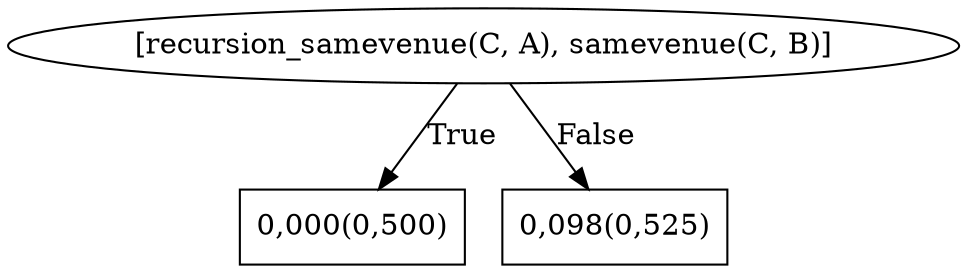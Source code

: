 digraph G{ 
1[label = "[recursion_samevenue(C, A), samevenue(C, B)]"];
1 -> 2[label="True"];
1 -> 3[label="False"];
2[shape = box,label = "0,000(0,500)"];
3[shape = box,label = "0,098(0,525)"];
}
